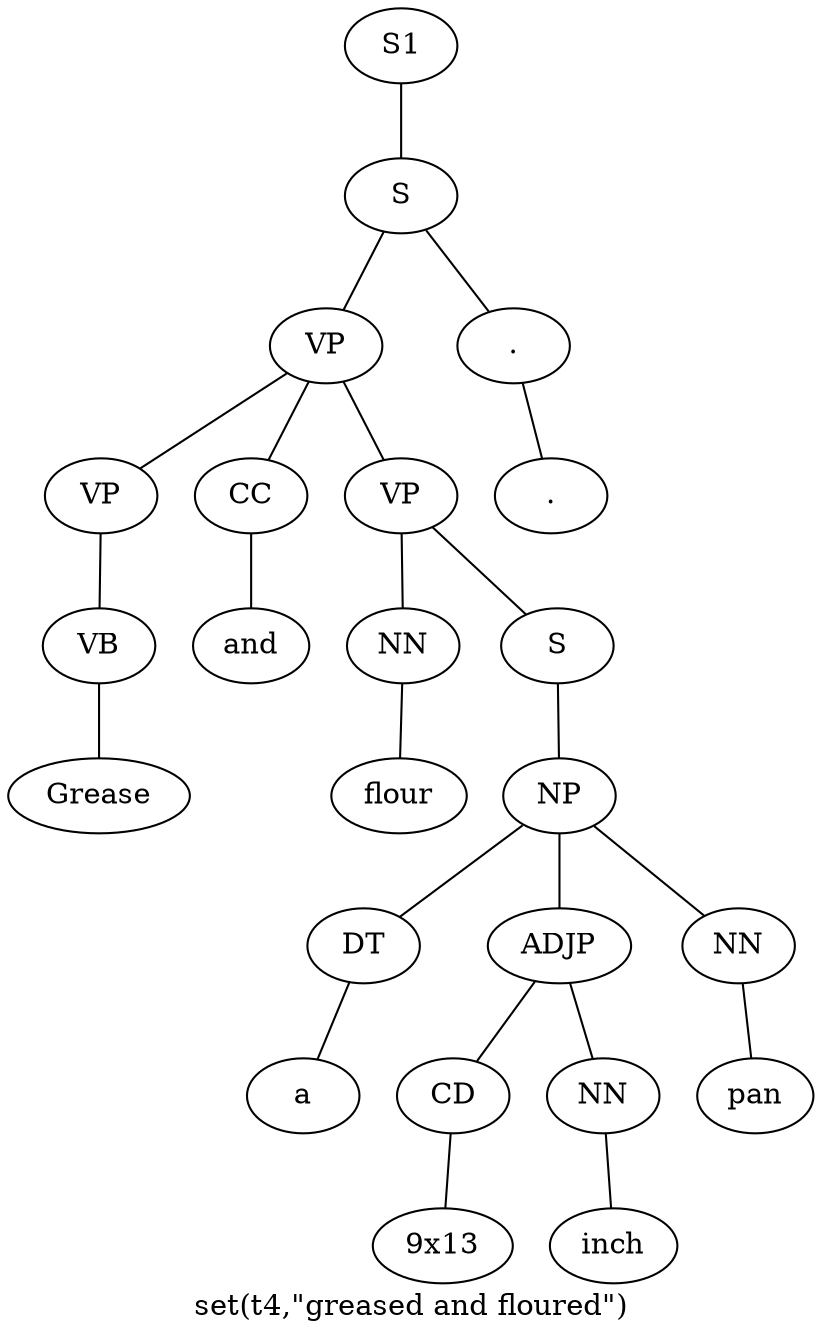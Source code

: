 graph SyntaxGraph {
	label = "set(t4,\"greased and floured\")";
	Node0 [label="S1"];
	Node1 [label="S"];
	Node2 [label="VP"];
	Node3 [label="VP"];
	Node4 [label="VB"];
	Node5 [label="Grease"];
	Node6 [label="CC"];
	Node7 [label="and"];
	Node8 [label="VP"];
	Node9 [label="NN"];
	Node10 [label="flour"];
	Node11 [label="S"];
	Node12 [label="NP"];
	Node13 [label="DT"];
	Node14 [label="a"];
	Node15 [label="ADJP"];
	Node16 [label="CD"];
	Node17 [label="9x13"];
	Node18 [label="NN"];
	Node19 [label="inch"];
	Node20 [label="NN"];
	Node21 [label="pan"];
	Node22 [label="."];
	Node23 [label="."];

	Node0 -- Node1;
	Node1 -- Node2;
	Node1 -- Node22;
	Node2 -- Node3;
	Node2 -- Node6;
	Node2 -- Node8;
	Node3 -- Node4;
	Node4 -- Node5;
	Node6 -- Node7;
	Node8 -- Node9;
	Node8 -- Node11;
	Node9 -- Node10;
	Node11 -- Node12;
	Node12 -- Node13;
	Node12 -- Node15;
	Node12 -- Node20;
	Node13 -- Node14;
	Node15 -- Node16;
	Node15 -- Node18;
	Node16 -- Node17;
	Node18 -- Node19;
	Node20 -- Node21;
	Node22 -- Node23;
}